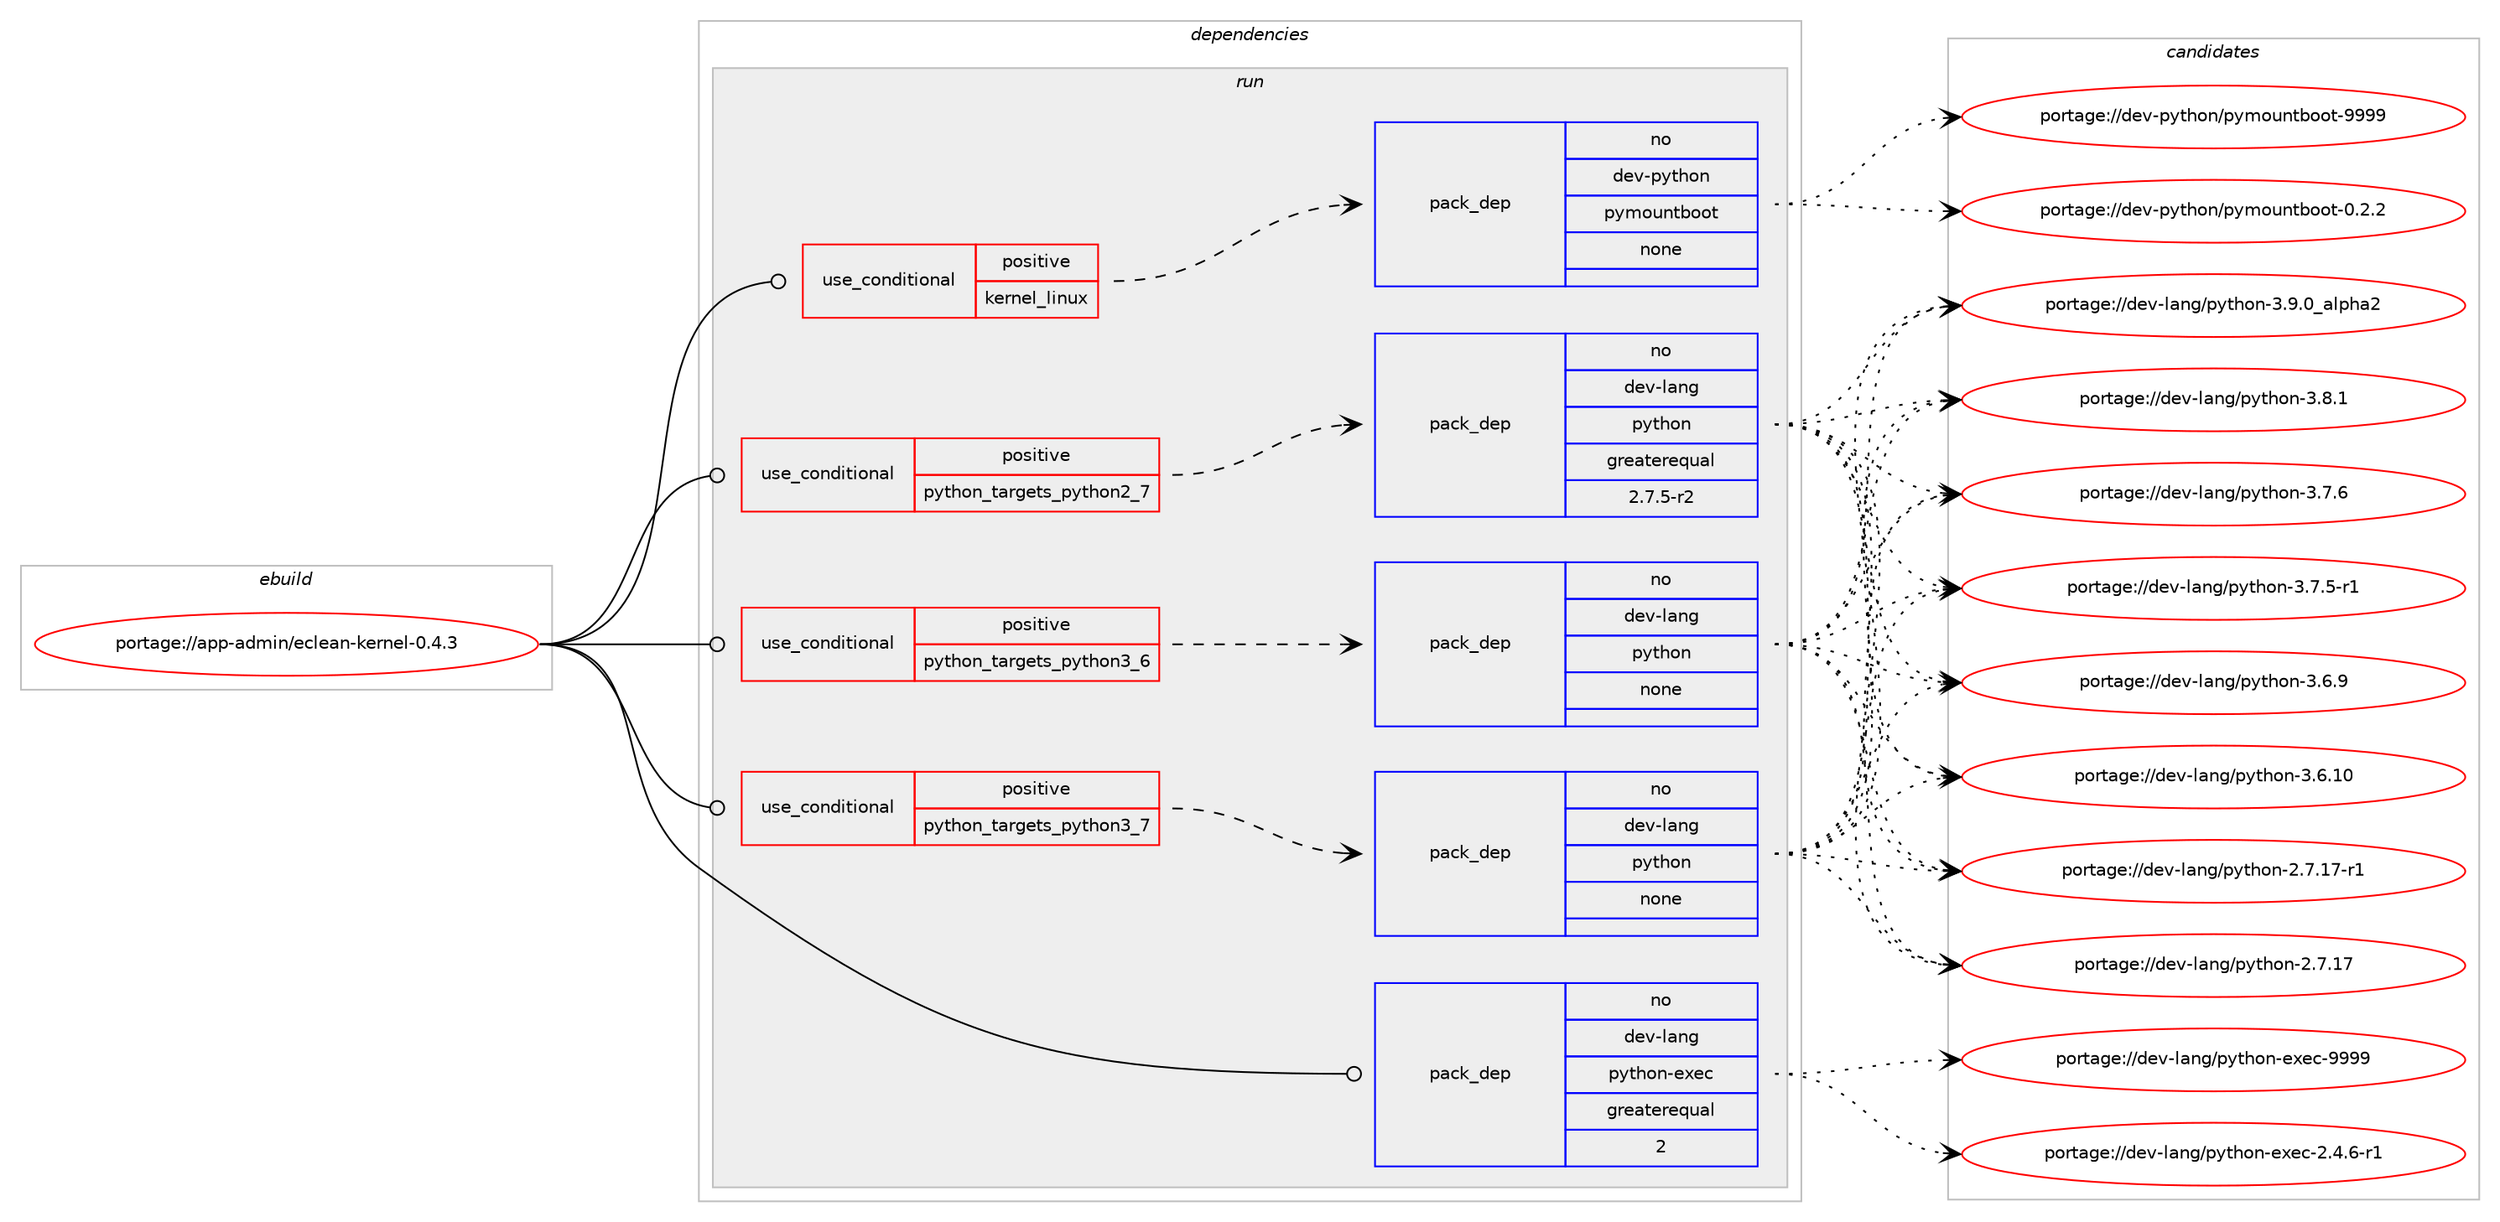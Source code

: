 digraph prolog {

# *************
# Graph options
# *************

newrank=true;
concentrate=true;
compound=true;
graph [rankdir=LR,fontname=Helvetica,fontsize=10,ranksep=1.5];#, ranksep=2.5, nodesep=0.2];
edge  [arrowhead=vee];
node  [fontname=Helvetica,fontsize=10];

# **********
# The ebuild
# **********

subgraph cluster_leftcol {
color=gray;
label=<<i>ebuild</i>>;
id [label="portage://app-admin/eclean-kernel-0.4.3", color=red, width=4, href="../app-admin/eclean-kernel-0.4.3.svg"];
}

# ****************
# The dependencies
# ****************

subgraph cluster_midcol {
color=gray;
label=<<i>dependencies</i>>;
subgraph cluster_compile {
fillcolor="#eeeeee";
style=filled;
label=<<i>compile</i>>;
}
subgraph cluster_compileandrun {
fillcolor="#eeeeee";
style=filled;
label=<<i>compile and run</i>>;
}
subgraph cluster_run {
fillcolor="#eeeeee";
style=filled;
label=<<i>run</i>>;
subgraph cond155360 {
dependency657062 [label=<<TABLE BORDER="0" CELLBORDER="1" CELLSPACING="0" CELLPADDING="4"><TR><TD ROWSPAN="3" CELLPADDING="10">use_conditional</TD></TR><TR><TD>positive</TD></TR><TR><TD>kernel_linux</TD></TR></TABLE>>, shape=none, color=red];
subgraph pack492943 {
dependency657063 [label=<<TABLE BORDER="0" CELLBORDER="1" CELLSPACING="0" CELLPADDING="4" WIDTH="220"><TR><TD ROWSPAN="6" CELLPADDING="30">pack_dep</TD></TR><TR><TD WIDTH="110">no</TD></TR><TR><TD>dev-python</TD></TR><TR><TD>pymountboot</TD></TR><TR><TD>none</TD></TR><TR><TD></TD></TR></TABLE>>, shape=none, color=blue];
}
dependency657062:e -> dependency657063:w [weight=20,style="dashed",arrowhead="vee"];
}
id:e -> dependency657062:w [weight=20,style="solid",arrowhead="odot"];
subgraph cond155361 {
dependency657064 [label=<<TABLE BORDER="0" CELLBORDER="1" CELLSPACING="0" CELLPADDING="4"><TR><TD ROWSPAN="3" CELLPADDING="10">use_conditional</TD></TR><TR><TD>positive</TD></TR><TR><TD>python_targets_python2_7</TD></TR></TABLE>>, shape=none, color=red];
subgraph pack492944 {
dependency657065 [label=<<TABLE BORDER="0" CELLBORDER="1" CELLSPACING="0" CELLPADDING="4" WIDTH="220"><TR><TD ROWSPAN="6" CELLPADDING="30">pack_dep</TD></TR><TR><TD WIDTH="110">no</TD></TR><TR><TD>dev-lang</TD></TR><TR><TD>python</TD></TR><TR><TD>greaterequal</TD></TR><TR><TD>2.7.5-r2</TD></TR></TABLE>>, shape=none, color=blue];
}
dependency657064:e -> dependency657065:w [weight=20,style="dashed",arrowhead="vee"];
}
id:e -> dependency657064:w [weight=20,style="solid",arrowhead="odot"];
subgraph cond155362 {
dependency657066 [label=<<TABLE BORDER="0" CELLBORDER="1" CELLSPACING="0" CELLPADDING="4"><TR><TD ROWSPAN="3" CELLPADDING="10">use_conditional</TD></TR><TR><TD>positive</TD></TR><TR><TD>python_targets_python3_6</TD></TR></TABLE>>, shape=none, color=red];
subgraph pack492945 {
dependency657067 [label=<<TABLE BORDER="0" CELLBORDER="1" CELLSPACING="0" CELLPADDING="4" WIDTH="220"><TR><TD ROWSPAN="6" CELLPADDING="30">pack_dep</TD></TR><TR><TD WIDTH="110">no</TD></TR><TR><TD>dev-lang</TD></TR><TR><TD>python</TD></TR><TR><TD>none</TD></TR><TR><TD></TD></TR></TABLE>>, shape=none, color=blue];
}
dependency657066:e -> dependency657067:w [weight=20,style="dashed",arrowhead="vee"];
}
id:e -> dependency657066:w [weight=20,style="solid",arrowhead="odot"];
subgraph cond155363 {
dependency657068 [label=<<TABLE BORDER="0" CELLBORDER="1" CELLSPACING="0" CELLPADDING="4"><TR><TD ROWSPAN="3" CELLPADDING="10">use_conditional</TD></TR><TR><TD>positive</TD></TR><TR><TD>python_targets_python3_7</TD></TR></TABLE>>, shape=none, color=red];
subgraph pack492946 {
dependency657069 [label=<<TABLE BORDER="0" CELLBORDER="1" CELLSPACING="0" CELLPADDING="4" WIDTH="220"><TR><TD ROWSPAN="6" CELLPADDING="30">pack_dep</TD></TR><TR><TD WIDTH="110">no</TD></TR><TR><TD>dev-lang</TD></TR><TR><TD>python</TD></TR><TR><TD>none</TD></TR><TR><TD></TD></TR></TABLE>>, shape=none, color=blue];
}
dependency657068:e -> dependency657069:w [weight=20,style="dashed",arrowhead="vee"];
}
id:e -> dependency657068:w [weight=20,style="solid",arrowhead="odot"];
subgraph pack492947 {
dependency657070 [label=<<TABLE BORDER="0" CELLBORDER="1" CELLSPACING="0" CELLPADDING="4" WIDTH="220"><TR><TD ROWSPAN="6" CELLPADDING="30">pack_dep</TD></TR><TR><TD WIDTH="110">no</TD></TR><TR><TD>dev-lang</TD></TR><TR><TD>python-exec</TD></TR><TR><TD>greaterequal</TD></TR><TR><TD>2</TD></TR></TABLE>>, shape=none, color=blue];
}
id:e -> dependency657070:w [weight=20,style="solid",arrowhead="odot"];
}
}

# **************
# The candidates
# **************

subgraph cluster_choices {
rank=same;
color=gray;
label=<<i>candidates</i>>;

subgraph choice492943 {
color=black;
nodesep=1;
choice1001011184511212111610411111047112121109111117110116981111111164557575757 [label="portage://dev-python/pymountboot-9999", color=red, width=4,href="../dev-python/pymountboot-9999.svg"];
choice100101118451121211161041111104711212110911111711011698111111116454846504650 [label="portage://dev-python/pymountboot-0.2.2", color=red, width=4,href="../dev-python/pymountboot-0.2.2.svg"];
dependency657063:e -> choice1001011184511212111610411111047112121109111117110116981111111164557575757:w [style=dotted,weight="100"];
dependency657063:e -> choice100101118451121211161041111104711212110911111711011698111111116454846504650:w [style=dotted,weight="100"];
}
subgraph choice492944 {
color=black;
nodesep=1;
choice10010111845108971101034711212111610411111045514657464895971081121049750 [label="portage://dev-lang/python-3.9.0_alpha2", color=red, width=4,href="../dev-lang/python-3.9.0_alpha2.svg"];
choice100101118451089711010347112121116104111110455146564649 [label="portage://dev-lang/python-3.8.1", color=red, width=4,href="../dev-lang/python-3.8.1.svg"];
choice100101118451089711010347112121116104111110455146554654 [label="portage://dev-lang/python-3.7.6", color=red, width=4,href="../dev-lang/python-3.7.6.svg"];
choice1001011184510897110103471121211161041111104551465546534511449 [label="portage://dev-lang/python-3.7.5-r1", color=red, width=4,href="../dev-lang/python-3.7.5-r1.svg"];
choice100101118451089711010347112121116104111110455146544657 [label="portage://dev-lang/python-3.6.9", color=red, width=4,href="../dev-lang/python-3.6.9.svg"];
choice10010111845108971101034711212111610411111045514654464948 [label="portage://dev-lang/python-3.6.10", color=red, width=4,href="../dev-lang/python-3.6.10.svg"];
choice100101118451089711010347112121116104111110455046554649554511449 [label="portage://dev-lang/python-2.7.17-r1", color=red, width=4,href="../dev-lang/python-2.7.17-r1.svg"];
choice10010111845108971101034711212111610411111045504655464955 [label="portage://dev-lang/python-2.7.17", color=red, width=4,href="../dev-lang/python-2.7.17.svg"];
dependency657065:e -> choice10010111845108971101034711212111610411111045514657464895971081121049750:w [style=dotted,weight="100"];
dependency657065:e -> choice100101118451089711010347112121116104111110455146564649:w [style=dotted,weight="100"];
dependency657065:e -> choice100101118451089711010347112121116104111110455146554654:w [style=dotted,weight="100"];
dependency657065:e -> choice1001011184510897110103471121211161041111104551465546534511449:w [style=dotted,weight="100"];
dependency657065:e -> choice100101118451089711010347112121116104111110455146544657:w [style=dotted,weight="100"];
dependency657065:e -> choice10010111845108971101034711212111610411111045514654464948:w [style=dotted,weight="100"];
dependency657065:e -> choice100101118451089711010347112121116104111110455046554649554511449:w [style=dotted,weight="100"];
dependency657065:e -> choice10010111845108971101034711212111610411111045504655464955:w [style=dotted,weight="100"];
}
subgraph choice492945 {
color=black;
nodesep=1;
choice10010111845108971101034711212111610411111045514657464895971081121049750 [label="portage://dev-lang/python-3.9.0_alpha2", color=red, width=4,href="../dev-lang/python-3.9.0_alpha2.svg"];
choice100101118451089711010347112121116104111110455146564649 [label="portage://dev-lang/python-3.8.1", color=red, width=4,href="../dev-lang/python-3.8.1.svg"];
choice100101118451089711010347112121116104111110455146554654 [label="portage://dev-lang/python-3.7.6", color=red, width=4,href="../dev-lang/python-3.7.6.svg"];
choice1001011184510897110103471121211161041111104551465546534511449 [label="portage://dev-lang/python-3.7.5-r1", color=red, width=4,href="../dev-lang/python-3.7.5-r1.svg"];
choice100101118451089711010347112121116104111110455146544657 [label="portage://dev-lang/python-3.6.9", color=red, width=4,href="../dev-lang/python-3.6.9.svg"];
choice10010111845108971101034711212111610411111045514654464948 [label="portage://dev-lang/python-3.6.10", color=red, width=4,href="../dev-lang/python-3.6.10.svg"];
choice100101118451089711010347112121116104111110455046554649554511449 [label="portage://dev-lang/python-2.7.17-r1", color=red, width=4,href="../dev-lang/python-2.7.17-r1.svg"];
choice10010111845108971101034711212111610411111045504655464955 [label="portage://dev-lang/python-2.7.17", color=red, width=4,href="../dev-lang/python-2.7.17.svg"];
dependency657067:e -> choice10010111845108971101034711212111610411111045514657464895971081121049750:w [style=dotted,weight="100"];
dependency657067:e -> choice100101118451089711010347112121116104111110455146564649:w [style=dotted,weight="100"];
dependency657067:e -> choice100101118451089711010347112121116104111110455146554654:w [style=dotted,weight="100"];
dependency657067:e -> choice1001011184510897110103471121211161041111104551465546534511449:w [style=dotted,weight="100"];
dependency657067:e -> choice100101118451089711010347112121116104111110455146544657:w [style=dotted,weight="100"];
dependency657067:e -> choice10010111845108971101034711212111610411111045514654464948:w [style=dotted,weight="100"];
dependency657067:e -> choice100101118451089711010347112121116104111110455046554649554511449:w [style=dotted,weight="100"];
dependency657067:e -> choice10010111845108971101034711212111610411111045504655464955:w [style=dotted,weight="100"];
}
subgraph choice492946 {
color=black;
nodesep=1;
choice10010111845108971101034711212111610411111045514657464895971081121049750 [label="portage://dev-lang/python-3.9.0_alpha2", color=red, width=4,href="../dev-lang/python-3.9.0_alpha2.svg"];
choice100101118451089711010347112121116104111110455146564649 [label="portage://dev-lang/python-3.8.1", color=red, width=4,href="../dev-lang/python-3.8.1.svg"];
choice100101118451089711010347112121116104111110455146554654 [label="portage://dev-lang/python-3.7.6", color=red, width=4,href="../dev-lang/python-3.7.6.svg"];
choice1001011184510897110103471121211161041111104551465546534511449 [label="portage://dev-lang/python-3.7.5-r1", color=red, width=4,href="../dev-lang/python-3.7.5-r1.svg"];
choice100101118451089711010347112121116104111110455146544657 [label="portage://dev-lang/python-3.6.9", color=red, width=4,href="../dev-lang/python-3.6.9.svg"];
choice10010111845108971101034711212111610411111045514654464948 [label="portage://dev-lang/python-3.6.10", color=red, width=4,href="../dev-lang/python-3.6.10.svg"];
choice100101118451089711010347112121116104111110455046554649554511449 [label="portage://dev-lang/python-2.7.17-r1", color=red, width=4,href="../dev-lang/python-2.7.17-r1.svg"];
choice10010111845108971101034711212111610411111045504655464955 [label="portage://dev-lang/python-2.7.17", color=red, width=4,href="../dev-lang/python-2.7.17.svg"];
dependency657069:e -> choice10010111845108971101034711212111610411111045514657464895971081121049750:w [style=dotted,weight="100"];
dependency657069:e -> choice100101118451089711010347112121116104111110455146564649:w [style=dotted,weight="100"];
dependency657069:e -> choice100101118451089711010347112121116104111110455146554654:w [style=dotted,weight="100"];
dependency657069:e -> choice1001011184510897110103471121211161041111104551465546534511449:w [style=dotted,weight="100"];
dependency657069:e -> choice100101118451089711010347112121116104111110455146544657:w [style=dotted,weight="100"];
dependency657069:e -> choice10010111845108971101034711212111610411111045514654464948:w [style=dotted,weight="100"];
dependency657069:e -> choice100101118451089711010347112121116104111110455046554649554511449:w [style=dotted,weight="100"];
dependency657069:e -> choice10010111845108971101034711212111610411111045504655464955:w [style=dotted,weight="100"];
}
subgraph choice492947 {
color=black;
nodesep=1;
choice10010111845108971101034711212111610411111045101120101994557575757 [label="portage://dev-lang/python-exec-9999", color=red, width=4,href="../dev-lang/python-exec-9999.svg"];
choice10010111845108971101034711212111610411111045101120101994550465246544511449 [label="portage://dev-lang/python-exec-2.4.6-r1", color=red, width=4,href="../dev-lang/python-exec-2.4.6-r1.svg"];
dependency657070:e -> choice10010111845108971101034711212111610411111045101120101994557575757:w [style=dotted,weight="100"];
dependency657070:e -> choice10010111845108971101034711212111610411111045101120101994550465246544511449:w [style=dotted,weight="100"];
}
}

}

